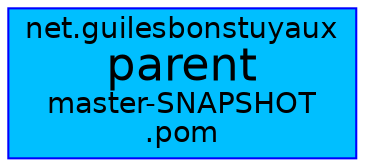 digraph "parent" {
  graph [rankdir="LR"]
  node [shape="ellipse",style="rounded",fontname="Helvetica",fontsize="14"]
  edge [style="solid",fontsize="10",fontname="Helvetica"]

  // Node Definitions:
  "net.guilesbonstuyaux:parent:pom"[shape="polygon",style="filled",color="blue",fillcolor="deepskyblue",label=<net.guilesbonstuyaux<font color="black" point-size="22"><br/>parent</font><br/>master-SNAPSHOT<br/>.pom>]

  // Edge Definitions:
}